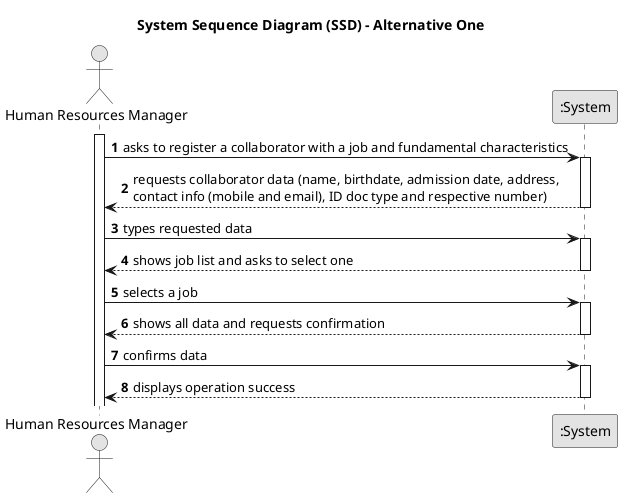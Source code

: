 @startuml
skinparam monochrome true
skinparam packageStyle rectangle
skinparam shadowing false

title System Sequence Diagram (SSD) - Alternative One

autonumber

actor "Human Resources Manager" as Employee
participant ":System" as System

activate Employee

    Employee -> System : asks to register a collaborator with a job and fundamental characteristics
    activate System

        System --> Employee : requests collaborator data (name, birthdate, admission date, address, \ncontact info (mobile and email), ID doc type and respective number)
    deactivate System

    Employee -> System : types requested data
    activate System

        System --> Employee : shows job list and asks to select one
    deactivate System

    Employee -> System : selects a job
    activate System

        System --> Employee : shows all data and requests confirmation
    deactivate System

    Employee -> System : confirms data
    activate System

        System --> Employee : displays operation success
    deactivate System

@enduml